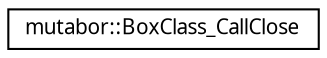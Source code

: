 digraph "Grafische Darstellung der Klassenhierarchie"
{
  edge [fontname="Sans",fontsize="10",labelfontname="Sans",labelfontsize="10"];
  node [fontname="Sans",fontsize="10",shape=record];
  rankdir="LR";
  Node0 [label="mutabor::BoxClass_CallClose",height=0.2,width=0.4,color="black", fillcolor="white", style="filled",URL="$da/d22/structmutabor_1_1BoxClass__CallClose.html"];
}
